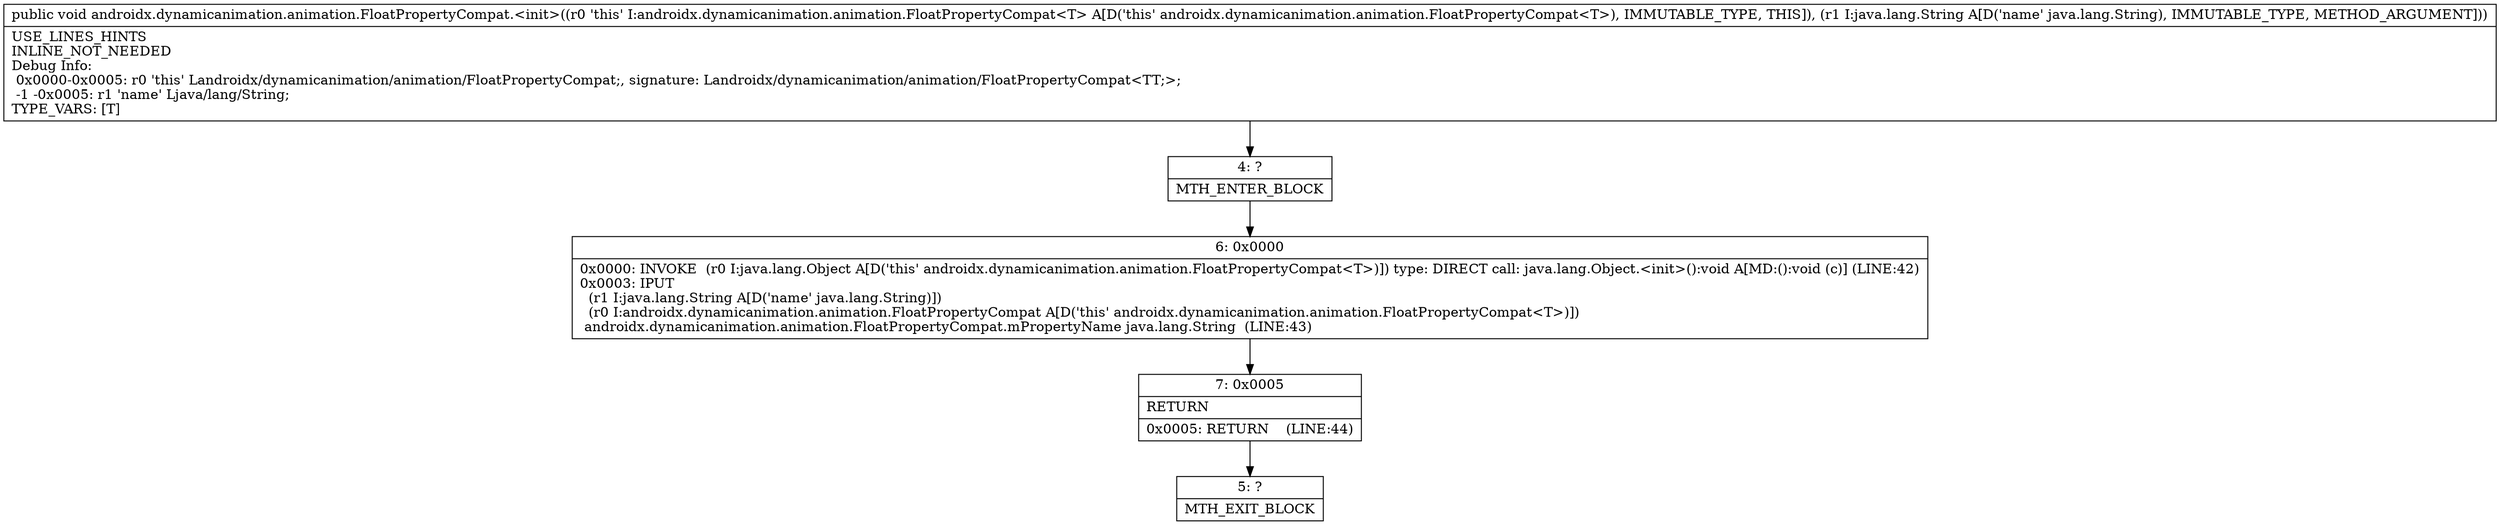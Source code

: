 digraph "CFG forandroidx.dynamicanimation.animation.FloatPropertyCompat.\<init\>(Ljava\/lang\/String;)V" {
Node_4 [shape=record,label="{4\:\ ?|MTH_ENTER_BLOCK\l}"];
Node_6 [shape=record,label="{6\:\ 0x0000|0x0000: INVOKE  (r0 I:java.lang.Object A[D('this' androidx.dynamicanimation.animation.FloatPropertyCompat\<T\>)]) type: DIRECT call: java.lang.Object.\<init\>():void A[MD:():void (c)] (LINE:42)\l0x0003: IPUT  \l  (r1 I:java.lang.String A[D('name' java.lang.String)])\l  (r0 I:androidx.dynamicanimation.animation.FloatPropertyCompat A[D('this' androidx.dynamicanimation.animation.FloatPropertyCompat\<T\>)])\l androidx.dynamicanimation.animation.FloatPropertyCompat.mPropertyName java.lang.String  (LINE:43)\l}"];
Node_7 [shape=record,label="{7\:\ 0x0005|RETURN\l|0x0005: RETURN    (LINE:44)\l}"];
Node_5 [shape=record,label="{5\:\ ?|MTH_EXIT_BLOCK\l}"];
MethodNode[shape=record,label="{public void androidx.dynamicanimation.animation.FloatPropertyCompat.\<init\>((r0 'this' I:androidx.dynamicanimation.animation.FloatPropertyCompat\<T\> A[D('this' androidx.dynamicanimation.animation.FloatPropertyCompat\<T\>), IMMUTABLE_TYPE, THIS]), (r1 I:java.lang.String A[D('name' java.lang.String), IMMUTABLE_TYPE, METHOD_ARGUMENT]))  | USE_LINES_HINTS\lINLINE_NOT_NEEDED\lDebug Info:\l  0x0000\-0x0005: r0 'this' Landroidx\/dynamicanimation\/animation\/FloatPropertyCompat;, signature: Landroidx\/dynamicanimation\/animation\/FloatPropertyCompat\<TT;\>;\l  \-1 \-0x0005: r1 'name' Ljava\/lang\/String;\lTYPE_VARS: [T]\l}"];
MethodNode -> Node_4;Node_4 -> Node_6;
Node_6 -> Node_7;
Node_7 -> Node_5;
}

